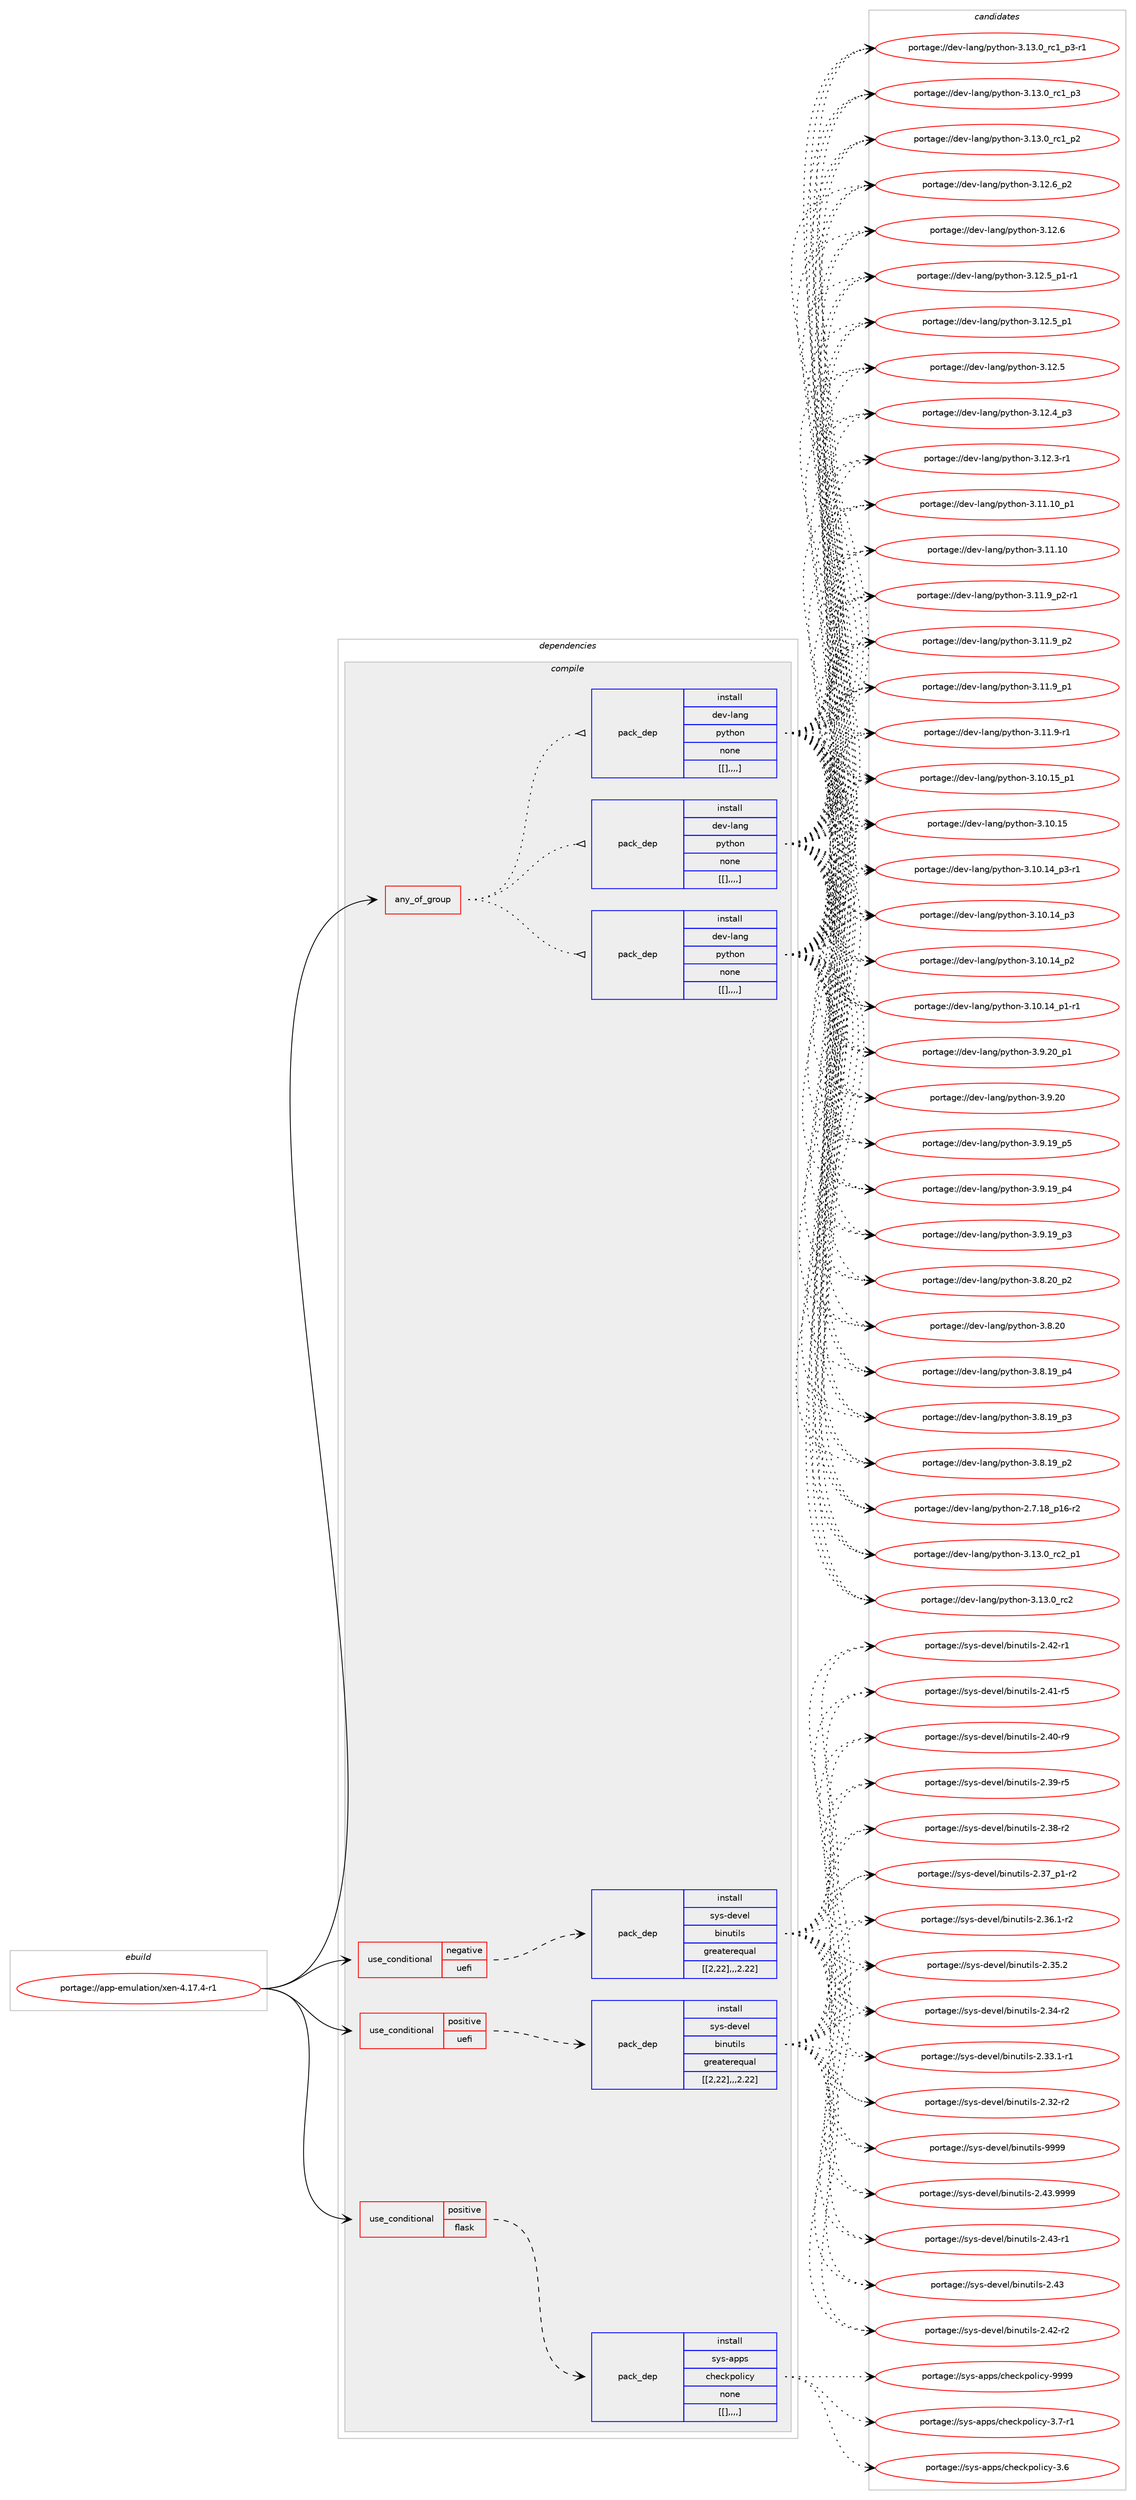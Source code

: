 digraph prolog {

# *************
# Graph options
# *************

newrank=true;
concentrate=true;
compound=true;
graph [rankdir=LR,fontname=Helvetica,fontsize=10,ranksep=1.5];#, ranksep=2.5, nodesep=0.2];
edge  [arrowhead=vee];
node  [fontname=Helvetica,fontsize=10];

# **********
# The ebuild
# **********

subgraph cluster_leftcol {
color=gray;
label=<<i>ebuild</i>>;
id [label="portage://app-emulation/xen-4.17.4-r1", color=red, width=4, href="../app-emulation/xen-4.17.4-r1.svg"];
}

# ****************
# The dependencies
# ****************

subgraph cluster_midcol {
color=gray;
label=<<i>dependencies</i>>;
subgraph cluster_compile {
fillcolor="#eeeeee";
style=filled;
label=<<i>compile</i>>;
subgraph any296 {
dependency36287 [label=<<TABLE BORDER="0" CELLBORDER="1" CELLSPACING="0" CELLPADDING="4"><TR><TD CELLPADDING="10">any_of_group</TD></TR></TABLE>>, shape=none, color=red];subgraph pack25058 {
dependency36288 [label=<<TABLE BORDER="0" CELLBORDER="1" CELLSPACING="0" CELLPADDING="4" WIDTH="220"><TR><TD ROWSPAN="6" CELLPADDING="30">pack_dep</TD></TR><TR><TD WIDTH="110">install</TD></TR><TR><TD>dev-lang</TD></TR><TR><TD>python</TD></TR><TR><TD>none</TD></TR><TR><TD>[[],,,,]</TD></TR></TABLE>>, shape=none, color=blue];
}
dependency36287:e -> dependency36288:w [weight=20,style="dotted",arrowhead="oinv"];
subgraph pack25059 {
dependency36289 [label=<<TABLE BORDER="0" CELLBORDER="1" CELLSPACING="0" CELLPADDING="4" WIDTH="220"><TR><TD ROWSPAN="6" CELLPADDING="30">pack_dep</TD></TR><TR><TD WIDTH="110">install</TD></TR><TR><TD>dev-lang</TD></TR><TR><TD>python</TD></TR><TR><TD>none</TD></TR><TR><TD>[[],,,,]</TD></TR></TABLE>>, shape=none, color=blue];
}
dependency36287:e -> dependency36289:w [weight=20,style="dotted",arrowhead="oinv"];
subgraph pack25060 {
dependency36290 [label=<<TABLE BORDER="0" CELLBORDER="1" CELLSPACING="0" CELLPADDING="4" WIDTH="220"><TR><TD ROWSPAN="6" CELLPADDING="30">pack_dep</TD></TR><TR><TD WIDTH="110">install</TD></TR><TR><TD>dev-lang</TD></TR><TR><TD>python</TD></TR><TR><TD>none</TD></TR><TR><TD>[[],,,,]</TD></TR></TABLE>>, shape=none, color=blue];
}
dependency36287:e -> dependency36290:w [weight=20,style="dotted",arrowhead="oinv"];
}
id:e -> dependency36287:w [weight=20,style="solid",arrowhead="vee"];
subgraph cond10870 {
dependency36291 [label=<<TABLE BORDER="0" CELLBORDER="1" CELLSPACING="0" CELLPADDING="4"><TR><TD ROWSPAN="3" CELLPADDING="10">use_conditional</TD></TR><TR><TD>negative</TD></TR><TR><TD>uefi</TD></TR></TABLE>>, shape=none, color=red];
subgraph pack25061 {
dependency36292 [label=<<TABLE BORDER="0" CELLBORDER="1" CELLSPACING="0" CELLPADDING="4" WIDTH="220"><TR><TD ROWSPAN="6" CELLPADDING="30">pack_dep</TD></TR><TR><TD WIDTH="110">install</TD></TR><TR><TD>sys-devel</TD></TR><TR><TD>binutils</TD></TR><TR><TD>greaterequal</TD></TR><TR><TD>[[2,22],,,2.22]</TD></TR></TABLE>>, shape=none, color=blue];
}
dependency36291:e -> dependency36292:w [weight=20,style="dashed",arrowhead="vee"];
}
id:e -> dependency36291:w [weight=20,style="solid",arrowhead="vee"];
subgraph cond10871 {
dependency36293 [label=<<TABLE BORDER="0" CELLBORDER="1" CELLSPACING="0" CELLPADDING="4"><TR><TD ROWSPAN="3" CELLPADDING="10">use_conditional</TD></TR><TR><TD>positive</TD></TR><TR><TD>flask</TD></TR></TABLE>>, shape=none, color=red];
subgraph pack25062 {
dependency36294 [label=<<TABLE BORDER="0" CELLBORDER="1" CELLSPACING="0" CELLPADDING="4" WIDTH="220"><TR><TD ROWSPAN="6" CELLPADDING="30">pack_dep</TD></TR><TR><TD WIDTH="110">install</TD></TR><TR><TD>sys-apps</TD></TR><TR><TD>checkpolicy</TD></TR><TR><TD>none</TD></TR><TR><TD>[[],,,,]</TD></TR></TABLE>>, shape=none, color=blue];
}
dependency36293:e -> dependency36294:w [weight=20,style="dashed",arrowhead="vee"];
}
id:e -> dependency36293:w [weight=20,style="solid",arrowhead="vee"];
subgraph cond10872 {
dependency36295 [label=<<TABLE BORDER="0" CELLBORDER="1" CELLSPACING="0" CELLPADDING="4"><TR><TD ROWSPAN="3" CELLPADDING="10">use_conditional</TD></TR><TR><TD>positive</TD></TR><TR><TD>uefi</TD></TR></TABLE>>, shape=none, color=red];
subgraph pack25063 {
dependency36296 [label=<<TABLE BORDER="0" CELLBORDER="1" CELLSPACING="0" CELLPADDING="4" WIDTH="220"><TR><TD ROWSPAN="6" CELLPADDING="30">pack_dep</TD></TR><TR><TD WIDTH="110">install</TD></TR><TR><TD>sys-devel</TD></TR><TR><TD>binutils</TD></TR><TR><TD>greaterequal</TD></TR><TR><TD>[[2,22],,,2.22]</TD></TR></TABLE>>, shape=none, color=blue];
}
dependency36295:e -> dependency36296:w [weight=20,style="dashed",arrowhead="vee"];
}
id:e -> dependency36295:w [weight=20,style="solid",arrowhead="vee"];
}
subgraph cluster_compileandrun {
fillcolor="#eeeeee";
style=filled;
label=<<i>compile and run</i>>;
}
subgraph cluster_run {
fillcolor="#eeeeee";
style=filled;
label=<<i>run</i>>;
}
}

# **************
# The candidates
# **************

subgraph cluster_choices {
rank=same;
color=gray;
label=<<i>candidates</i>>;

subgraph choice25058 {
color=black;
nodesep=1;
choice100101118451089711010347112121116104111110455146495146489511499509511249 [label="portage://dev-lang/python-3.13.0_rc2_p1", color=red, width=4,href="../dev-lang/python-3.13.0_rc2_p1.svg"];
choice10010111845108971101034711212111610411111045514649514648951149950 [label="portage://dev-lang/python-3.13.0_rc2", color=red, width=4,href="../dev-lang/python-3.13.0_rc2.svg"];
choice1001011184510897110103471121211161041111104551464951464895114994995112514511449 [label="portage://dev-lang/python-3.13.0_rc1_p3-r1", color=red, width=4,href="../dev-lang/python-3.13.0_rc1_p3-r1.svg"];
choice100101118451089711010347112121116104111110455146495146489511499499511251 [label="portage://dev-lang/python-3.13.0_rc1_p3", color=red, width=4,href="../dev-lang/python-3.13.0_rc1_p3.svg"];
choice100101118451089711010347112121116104111110455146495146489511499499511250 [label="portage://dev-lang/python-3.13.0_rc1_p2", color=red, width=4,href="../dev-lang/python-3.13.0_rc1_p2.svg"];
choice100101118451089711010347112121116104111110455146495046549511250 [label="portage://dev-lang/python-3.12.6_p2", color=red, width=4,href="../dev-lang/python-3.12.6_p2.svg"];
choice10010111845108971101034711212111610411111045514649504654 [label="portage://dev-lang/python-3.12.6", color=red, width=4,href="../dev-lang/python-3.12.6.svg"];
choice1001011184510897110103471121211161041111104551464950465395112494511449 [label="portage://dev-lang/python-3.12.5_p1-r1", color=red, width=4,href="../dev-lang/python-3.12.5_p1-r1.svg"];
choice100101118451089711010347112121116104111110455146495046539511249 [label="portage://dev-lang/python-3.12.5_p1", color=red, width=4,href="../dev-lang/python-3.12.5_p1.svg"];
choice10010111845108971101034711212111610411111045514649504653 [label="portage://dev-lang/python-3.12.5", color=red, width=4,href="../dev-lang/python-3.12.5.svg"];
choice100101118451089711010347112121116104111110455146495046529511251 [label="portage://dev-lang/python-3.12.4_p3", color=red, width=4,href="../dev-lang/python-3.12.4_p3.svg"];
choice100101118451089711010347112121116104111110455146495046514511449 [label="portage://dev-lang/python-3.12.3-r1", color=red, width=4,href="../dev-lang/python-3.12.3-r1.svg"];
choice10010111845108971101034711212111610411111045514649494649489511249 [label="portage://dev-lang/python-3.11.10_p1", color=red, width=4,href="../dev-lang/python-3.11.10_p1.svg"];
choice1001011184510897110103471121211161041111104551464949464948 [label="portage://dev-lang/python-3.11.10", color=red, width=4,href="../dev-lang/python-3.11.10.svg"];
choice1001011184510897110103471121211161041111104551464949465795112504511449 [label="portage://dev-lang/python-3.11.9_p2-r1", color=red, width=4,href="../dev-lang/python-3.11.9_p2-r1.svg"];
choice100101118451089711010347112121116104111110455146494946579511250 [label="portage://dev-lang/python-3.11.9_p2", color=red, width=4,href="../dev-lang/python-3.11.9_p2.svg"];
choice100101118451089711010347112121116104111110455146494946579511249 [label="portage://dev-lang/python-3.11.9_p1", color=red, width=4,href="../dev-lang/python-3.11.9_p1.svg"];
choice100101118451089711010347112121116104111110455146494946574511449 [label="portage://dev-lang/python-3.11.9-r1", color=red, width=4,href="../dev-lang/python-3.11.9-r1.svg"];
choice10010111845108971101034711212111610411111045514649484649539511249 [label="portage://dev-lang/python-3.10.15_p1", color=red, width=4,href="../dev-lang/python-3.10.15_p1.svg"];
choice1001011184510897110103471121211161041111104551464948464953 [label="portage://dev-lang/python-3.10.15", color=red, width=4,href="../dev-lang/python-3.10.15.svg"];
choice100101118451089711010347112121116104111110455146494846495295112514511449 [label="portage://dev-lang/python-3.10.14_p3-r1", color=red, width=4,href="../dev-lang/python-3.10.14_p3-r1.svg"];
choice10010111845108971101034711212111610411111045514649484649529511251 [label="portage://dev-lang/python-3.10.14_p3", color=red, width=4,href="../dev-lang/python-3.10.14_p3.svg"];
choice10010111845108971101034711212111610411111045514649484649529511250 [label="portage://dev-lang/python-3.10.14_p2", color=red, width=4,href="../dev-lang/python-3.10.14_p2.svg"];
choice100101118451089711010347112121116104111110455146494846495295112494511449 [label="portage://dev-lang/python-3.10.14_p1-r1", color=red, width=4,href="../dev-lang/python-3.10.14_p1-r1.svg"];
choice100101118451089711010347112121116104111110455146574650489511249 [label="portage://dev-lang/python-3.9.20_p1", color=red, width=4,href="../dev-lang/python-3.9.20_p1.svg"];
choice10010111845108971101034711212111610411111045514657465048 [label="portage://dev-lang/python-3.9.20", color=red, width=4,href="../dev-lang/python-3.9.20.svg"];
choice100101118451089711010347112121116104111110455146574649579511253 [label="portage://dev-lang/python-3.9.19_p5", color=red, width=4,href="../dev-lang/python-3.9.19_p5.svg"];
choice100101118451089711010347112121116104111110455146574649579511252 [label="portage://dev-lang/python-3.9.19_p4", color=red, width=4,href="../dev-lang/python-3.9.19_p4.svg"];
choice100101118451089711010347112121116104111110455146574649579511251 [label="portage://dev-lang/python-3.9.19_p3", color=red, width=4,href="../dev-lang/python-3.9.19_p3.svg"];
choice100101118451089711010347112121116104111110455146564650489511250 [label="portage://dev-lang/python-3.8.20_p2", color=red, width=4,href="../dev-lang/python-3.8.20_p2.svg"];
choice10010111845108971101034711212111610411111045514656465048 [label="portage://dev-lang/python-3.8.20", color=red, width=4,href="../dev-lang/python-3.8.20.svg"];
choice100101118451089711010347112121116104111110455146564649579511252 [label="portage://dev-lang/python-3.8.19_p4", color=red, width=4,href="../dev-lang/python-3.8.19_p4.svg"];
choice100101118451089711010347112121116104111110455146564649579511251 [label="portage://dev-lang/python-3.8.19_p3", color=red, width=4,href="../dev-lang/python-3.8.19_p3.svg"];
choice100101118451089711010347112121116104111110455146564649579511250 [label="portage://dev-lang/python-3.8.19_p2", color=red, width=4,href="../dev-lang/python-3.8.19_p2.svg"];
choice100101118451089711010347112121116104111110455046554649569511249544511450 [label="portage://dev-lang/python-2.7.18_p16-r2", color=red, width=4,href="../dev-lang/python-2.7.18_p16-r2.svg"];
dependency36288:e -> choice100101118451089711010347112121116104111110455146495146489511499509511249:w [style=dotted,weight="100"];
dependency36288:e -> choice10010111845108971101034711212111610411111045514649514648951149950:w [style=dotted,weight="100"];
dependency36288:e -> choice1001011184510897110103471121211161041111104551464951464895114994995112514511449:w [style=dotted,weight="100"];
dependency36288:e -> choice100101118451089711010347112121116104111110455146495146489511499499511251:w [style=dotted,weight="100"];
dependency36288:e -> choice100101118451089711010347112121116104111110455146495146489511499499511250:w [style=dotted,weight="100"];
dependency36288:e -> choice100101118451089711010347112121116104111110455146495046549511250:w [style=dotted,weight="100"];
dependency36288:e -> choice10010111845108971101034711212111610411111045514649504654:w [style=dotted,weight="100"];
dependency36288:e -> choice1001011184510897110103471121211161041111104551464950465395112494511449:w [style=dotted,weight="100"];
dependency36288:e -> choice100101118451089711010347112121116104111110455146495046539511249:w [style=dotted,weight="100"];
dependency36288:e -> choice10010111845108971101034711212111610411111045514649504653:w [style=dotted,weight="100"];
dependency36288:e -> choice100101118451089711010347112121116104111110455146495046529511251:w [style=dotted,weight="100"];
dependency36288:e -> choice100101118451089711010347112121116104111110455146495046514511449:w [style=dotted,weight="100"];
dependency36288:e -> choice10010111845108971101034711212111610411111045514649494649489511249:w [style=dotted,weight="100"];
dependency36288:e -> choice1001011184510897110103471121211161041111104551464949464948:w [style=dotted,weight="100"];
dependency36288:e -> choice1001011184510897110103471121211161041111104551464949465795112504511449:w [style=dotted,weight="100"];
dependency36288:e -> choice100101118451089711010347112121116104111110455146494946579511250:w [style=dotted,weight="100"];
dependency36288:e -> choice100101118451089711010347112121116104111110455146494946579511249:w [style=dotted,weight="100"];
dependency36288:e -> choice100101118451089711010347112121116104111110455146494946574511449:w [style=dotted,weight="100"];
dependency36288:e -> choice10010111845108971101034711212111610411111045514649484649539511249:w [style=dotted,weight="100"];
dependency36288:e -> choice1001011184510897110103471121211161041111104551464948464953:w [style=dotted,weight="100"];
dependency36288:e -> choice100101118451089711010347112121116104111110455146494846495295112514511449:w [style=dotted,weight="100"];
dependency36288:e -> choice10010111845108971101034711212111610411111045514649484649529511251:w [style=dotted,weight="100"];
dependency36288:e -> choice10010111845108971101034711212111610411111045514649484649529511250:w [style=dotted,weight="100"];
dependency36288:e -> choice100101118451089711010347112121116104111110455146494846495295112494511449:w [style=dotted,weight="100"];
dependency36288:e -> choice100101118451089711010347112121116104111110455146574650489511249:w [style=dotted,weight="100"];
dependency36288:e -> choice10010111845108971101034711212111610411111045514657465048:w [style=dotted,weight="100"];
dependency36288:e -> choice100101118451089711010347112121116104111110455146574649579511253:w [style=dotted,weight="100"];
dependency36288:e -> choice100101118451089711010347112121116104111110455146574649579511252:w [style=dotted,weight="100"];
dependency36288:e -> choice100101118451089711010347112121116104111110455146574649579511251:w [style=dotted,weight="100"];
dependency36288:e -> choice100101118451089711010347112121116104111110455146564650489511250:w [style=dotted,weight="100"];
dependency36288:e -> choice10010111845108971101034711212111610411111045514656465048:w [style=dotted,weight="100"];
dependency36288:e -> choice100101118451089711010347112121116104111110455146564649579511252:w [style=dotted,weight="100"];
dependency36288:e -> choice100101118451089711010347112121116104111110455146564649579511251:w [style=dotted,weight="100"];
dependency36288:e -> choice100101118451089711010347112121116104111110455146564649579511250:w [style=dotted,weight="100"];
dependency36288:e -> choice100101118451089711010347112121116104111110455046554649569511249544511450:w [style=dotted,weight="100"];
}
subgraph choice25059 {
color=black;
nodesep=1;
choice100101118451089711010347112121116104111110455146495146489511499509511249 [label="portage://dev-lang/python-3.13.0_rc2_p1", color=red, width=4,href="../dev-lang/python-3.13.0_rc2_p1.svg"];
choice10010111845108971101034711212111610411111045514649514648951149950 [label="portage://dev-lang/python-3.13.0_rc2", color=red, width=4,href="../dev-lang/python-3.13.0_rc2.svg"];
choice1001011184510897110103471121211161041111104551464951464895114994995112514511449 [label="portage://dev-lang/python-3.13.0_rc1_p3-r1", color=red, width=4,href="../dev-lang/python-3.13.0_rc1_p3-r1.svg"];
choice100101118451089711010347112121116104111110455146495146489511499499511251 [label="portage://dev-lang/python-3.13.0_rc1_p3", color=red, width=4,href="../dev-lang/python-3.13.0_rc1_p3.svg"];
choice100101118451089711010347112121116104111110455146495146489511499499511250 [label="portage://dev-lang/python-3.13.0_rc1_p2", color=red, width=4,href="../dev-lang/python-3.13.0_rc1_p2.svg"];
choice100101118451089711010347112121116104111110455146495046549511250 [label="portage://dev-lang/python-3.12.6_p2", color=red, width=4,href="../dev-lang/python-3.12.6_p2.svg"];
choice10010111845108971101034711212111610411111045514649504654 [label="portage://dev-lang/python-3.12.6", color=red, width=4,href="../dev-lang/python-3.12.6.svg"];
choice1001011184510897110103471121211161041111104551464950465395112494511449 [label="portage://dev-lang/python-3.12.5_p1-r1", color=red, width=4,href="../dev-lang/python-3.12.5_p1-r1.svg"];
choice100101118451089711010347112121116104111110455146495046539511249 [label="portage://dev-lang/python-3.12.5_p1", color=red, width=4,href="../dev-lang/python-3.12.5_p1.svg"];
choice10010111845108971101034711212111610411111045514649504653 [label="portage://dev-lang/python-3.12.5", color=red, width=4,href="../dev-lang/python-3.12.5.svg"];
choice100101118451089711010347112121116104111110455146495046529511251 [label="portage://dev-lang/python-3.12.4_p3", color=red, width=4,href="../dev-lang/python-3.12.4_p3.svg"];
choice100101118451089711010347112121116104111110455146495046514511449 [label="portage://dev-lang/python-3.12.3-r1", color=red, width=4,href="../dev-lang/python-3.12.3-r1.svg"];
choice10010111845108971101034711212111610411111045514649494649489511249 [label="portage://dev-lang/python-3.11.10_p1", color=red, width=4,href="../dev-lang/python-3.11.10_p1.svg"];
choice1001011184510897110103471121211161041111104551464949464948 [label="portage://dev-lang/python-3.11.10", color=red, width=4,href="../dev-lang/python-3.11.10.svg"];
choice1001011184510897110103471121211161041111104551464949465795112504511449 [label="portage://dev-lang/python-3.11.9_p2-r1", color=red, width=4,href="../dev-lang/python-3.11.9_p2-r1.svg"];
choice100101118451089711010347112121116104111110455146494946579511250 [label="portage://dev-lang/python-3.11.9_p2", color=red, width=4,href="../dev-lang/python-3.11.9_p2.svg"];
choice100101118451089711010347112121116104111110455146494946579511249 [label="portage://dev-lang/python-3.11.9_p1", color=red, width=4,href="../dev-lang/python-3.11.9_p1.svg"];
choice100101118451089711010347112121116104111110455146494946574511449 [label="portage://dev-lang/python-3.11.9-r1", color=red, width=4,href="../dev-lang/python-3.11.9-r1.svg"];
choice10010111845108971101034711212111610411111045514649484649539511249 [label="portage://dev-lang/python-3.10.15_p1", color=red, width=4,href="../dev-lang/python-3.10.15_p1.svg"];
choice1001011184510897110103471121211161041111104551464948464953 [label="portage://dev-lang/python-3.10.15", color=red, width=4,href="../dev-lang/python-3.10.15.svg"];
choice100101118451089711010347112121116104111110455146494846495295112514511449 [label="portage://dev-lang/python-3.10.14_p3-r1", color=red, width=4,href="../dev-lang/python-3.10.14_p3-r1.svg"];
choice10010111845108971101034711212111610411111045514649484649529511251 [label="portage://dev-lang/python-3.10.14_p3", color=red, width=4,href="../dev-lang/python-3.10.14_p3.svg"];
choice10010111845108971101034711212111610411111045514649484649529511250 [label="portage://dev-lang/python-3.10.14_p2", color=red, width=4,href="../dev-lang/python-3.10.14_p2.svg"];
choice100101118451089711010347112121116104111110455146494846495295112494511449 [label="portage://dev-lang/python-3.10.14_p1-r1", color=red, width=4,href="../dev-lang/python-3.10.14_p1-r1.svg"];
choice100101118451089711010347112121116104111110455146574650489511249 [label="portage://dev-lang/python-3.9.20_p1", color=red, width=4,href="../dev-lang/python-3.9.20_p1.svg"];
choice10010111845108971101034711212111610411111045514657465048 [label="portage://dev-lang/python-3.9.20", color=red, width=4,href="../dev-lang/python-3.9.20.svg"];
choice100101118451089711010347112121116104111110455146574649579511253 [label="portage://dev-lang/python-3.9.19_p5", color=red, width=4,href="../dev-lang/python-3.9.19_p5.svg"];
choice100101118451089711010347112121116104111110455146574649579511252 [label="portage://dev-lang/python-3.9.19_p4", color=red, width=4,href="../dev-lang/python-3.9.19_p4.svg"];
choice100101118451089711010347112121116104111110455146574649579511251 [label="portage://dev-lang/python-3.9.19_p3", color=red, width=4,href="../dev-lang/python-3.9.19_p3.svg"];
choice100101118451089711010347112121116104111110455146564650489511250 [label="portage://dev-lang/python-3.8.20_p2", color=red, width=4,href="../dev-lang/python-3.8.20_p2.svg"];
choice10010111845108971101034711212111610411111045514656465048 [label="portage://dev-lang/python-3.8.20", color=red, width=4,href="../dev-lang/python-3.8.20.svg"];
choice100101118451089711010347112121116104111110455146564649579511252 [label="portage://dev-lang/python-3.8.19_p4", color=red, width=4,href="../dev-lang/python-3.8.19_p4.svg"];
choice100101118451089711010347112121116104111110455146564649579511251 [label="portage://dev-lang/python-3.8.19_p3", color=red, width=4,href="../dev-lang/python-3.8.19_p3.svg"];
choice100101118451089711010347112121116104111110455146564649579511250 [label="portage://dev-lang/python-3.8.19_p2", color=red, width=4,href="../dev-lang/python-3.8.19_p2.svg"];
choice100101118451089711010347112121116104111110455046554649569511249544511450 [label="portage://dev-lang/python-2.7.18_p16-r2", color=red, width=4,href="../dev-lang/python-2.7.18_p16-r2.svg"];
dependency36289:e -> choice100101118451089711010347112121116104111110455146495146489511499509511249:w [style=dotted,weight="100"];
dependency36289:e -> choice10010111845108971101034711212111610411111045514649514648951149950:w [style=dotted,weight="100"];
dependency36289:e -> choice1001011184510897110103471121211161041111104551464951464895114994995112514511449:w [style=dotted,weight="100"];
dependency36289:e -> choice100101118451089711010347112121116104111110455146495146489511499499511251:w [style=dotted,weight="100"];
dependency36289:e -> choice100101118451089711010347112121116104111110455146495146489511499499511250:w [style=dotted,weight="100"];
dependency36289:e -> choice100101118451089711010347112121116104111110455146495046549511250:w [style=dotted,weight="100"];
dependency36289:e -> choice10010111845108971101034711212111610411111045514649504654:w [style=dotted,weight="100"];
dependency36289:e -> choice1001011184510897110103471121211161041111104551464950465395112494511449:w [style=dotted,weight="100"];
dependency36289:e -> choice100101118451089711010347112121116104111110455146495046539511249:w [style=dotted,weight="100"];
dependency36289:e -> choice10010111845108971101034711212111610411111045514649504653:w [style=dotted,weight="100"];
dependency36289:e -> choice100101118451089711010347112121116104111110455146495046529511251:w [style=dotted,weight="100"];
dependency36289:e -> choice100101118451089711010347112121116104111110455146495046514511449:w [style=dotted,weight="100"];
dependency36289:e -> choice10010111845108971101034711212111610411111045514649494649489511249:w [style=dotted,weight="100"];
dependency36289:e -> choice1001011184510897110103471121211161041111104551464949464948:w [style=dotted,weight="100"];
dependency36289:e -> choice1001011184510897110103471121211161041111104551464949465795112504511449:w [style=dotted,weight="100"];
dependency36289:e -> choice100101118451089711010347112121116104111110455146494946579511250:w [style=dotted,weight="100"];
dependency36289:e -> choice100101118451089711010347112121116104111110455146494946579511249:w [style=dotted,weight="100"];
dependency36289:e -> choice100101118451089711010347112121116104111110455146494946574511449:w [style=dotted,weight="100"];
dependency36289:e -> choice10010111845108971101034711212111610411111045514649484649539511249:w [style=dotted,weight="100"];
dependency36289:e -> choice1001011184510897110103471121211161041111104551464948464953:w [style=dotted,weight="100"];
dependency36289:e -> choice100101118451089711010347112121116104111110455146494846495295112514511449:w [style=dotted,weight="100"];
dependency36289:e -> choice10010111845108971101034711212111610411111045514649484649529511251:w [style=dotted,weight="100"];
dependency36289:e -> choice10010111845108971101034711212111610411111045514649484649529511250:w [style=dotted,weight="100"];
dependency36289:e -> choice100101118451089711010347112121116104111110455146494846495295112494511449:w [style=dotted,weight="100"];
dependency36289:e -> choice100101118451089711010347112121116104111110455146574650489511249:w [style=dotted,weight="100"];
dependency36289:e -> choice10010111845108971101034711212111610411111045514657465048:w [style=dotted,weight="100"];
dependency36289:e -> choice100101118451089711010347112121116104111110455146574649579511253:w [style=dotted,weight="100"];
dependency36289:e -> choice100101118451089711010347112121116104111110455146574649579511252:w [style=dotted,weight="100"];
dependency36289:e -> choice100101118451089711010347112121116104111110455146574649579511251:w [style=dotted,weight="100"];
dependency36289:e -> choice100101118451089711010347112121116104111110455146564650489511250:w [style=dotted,weight="100"];
dependency36289:e -> choice10010111845108971101034711212111610411111045514656465048:w [style=dotted,weight="100"];
dependency36289:e -> choice100101118451089711010347112121116104111110455146564649579511252:w [style=dotted,weight="100"];
dependency36289:e -> choice100101118451089711010347112121116104111110455146564649579511251:w [style=dotted,weight="100"];
dependency36289:e -> choice100101118451089711010347112121116104111110455146564649579511250:w [style=dotted,weight="100"];
dependency36289:e -> choice100101118451089711010347112121116104111110455046554649569511249544511450:w [style=dotted,weight="100"];
}
subgraph choice25060 {
color=black;
nodesep=1;
choice100101118451089711010347112121116104111110455146495146489511499509511249 [label="portage://dev-lang/python-3.13.0_rc2_p1", color=red, width=4,href="../dev-lang/python-3.13.0_rc2_p1.svg"];
choice10010111845108971101034711212111610411111045514649514648951149950 [label="portage://dev-lang/python-3.13.0_rc2", color=red, width=4,href="../dev-lang/python-3.13.0_rc2.svg"];
choice1001011184510897110103471121211161041111104551464951464895114994995112514511449 [label="portage://dev-lang/python-3.13.0_rc1_p3-r1", color=red, width=4,href="../dev-lang/python-3.13.0_rc1_p3-r1.svg"];
choice100101118451089711010347112121116104111110455146495146489511499499511251 [label="portage://dev-lang/python-3.13.0_rc1_p3", color=red, width=4,href="../dev-lang/python-3.13.0_rc1_p3.svg"];
choice100101118451089711010347112121116104111110455146495146489511499499511250 [label="portage://dev-lang/python-3.13.0_rc1_p2", color=red, width=4,href="../dev-lang/python-3.13.0_rc1_p2.svg"];
choice100101118451089711010347112121116104111110455146495046549511250 [label="portage://dev-lang/python-3.12.6_p2", color=red, width=4,href="../dev-lang/python-3.12.6_p2.svg"];
choice10010111845108971101034711212111610411111045514649504654 [label="portage://dev-lang/python-3.12.6", color=red, width=4,href="../dev-lang/python-3.12.6.svg"];
choice1001011184510897110103471121211161041111104551464950465395112494511449 [label="portage://dev-lang/python-3.12.5_p1-r1", color=red, width=4,href="../dev-lang/python-3.12.5_p1-r1.svg"];
choice100101118451089711010347112121116104111110455146495046539511249 [label="portage://dev-lang/python-3.12.5_p1", color=red, width=4,href="../dev-lang/python-3.12.5_p1.svg"];
choice10010111845108971101034711212111610411111045514649504653 [label="portage://dev-lang/python-3.12.5", color=red, width=4,href="../dev-lang/python-3.12.5.svg"];
choice100101118451089711010347112121116104111110455146495046529511251 [label="portage://dev-lang/python-3.12.4_p3", color=red, width=4,href="../dev-lang/python-3.12.4_p3.svg"];
choice100101118451089711010347112121116104111110455146495046514511449 [label="portage://dev-lang/python-3.12.3-r1", color=red, width=4,href="../dev-lang/python-3.12.3-r1.svg"];
choice10010111845108971101034711212111610411111045514649494649489511249 [label="portage://dev-lang/python-3.11.10_p1", color=red, width=4,href="../dev-lang/python-3.11.10_p1.svg"];
choice1001011184510897110103471121211161041111104551464949464948 [label="portage://dev-lang/python-3.11.10", color=red, width=4,href="../dev-lang/python-3.11.10.svg"];
choice1001011184510897110103471121211161041111104551464949465795112504511449 [label="portage://dev-lang/python-3.11.9_p2-r1", color=red, width=4,href="../dev-lang/python-3.11.9_p2-r1.svg"];
choice100101118451089711010347112121116104111110455146494946579511250 [label="portage://dev-lang/python-3.11.9_p2", color=red, width=4,href="../dev-lang/python-3.11.9_p2.svg"];
choice100101118451089711010347112121116104111110455146494946579511249 [label="portage://dev-lang/python-3.11.9_p1", color=red, width=4,href="../dev-lang/python-3.11.9_p1.svg"];
choice100101118451089711010347112121116104111110455146494946574511449 [label="portage://dev-lang/python-3.11.9-r1", color=red, width=4,href="../dev-lang/python-3.11.9-r1.svg"];
choice10010111845108971101034711212111610411111045514649484649539511249 [label="portage://dev-lang/python-3.10.15_p1", color=red, width=4,href="../dev-lang/python-3.10.15_p1.svg"];
choice1001011184510897110103471121211161041111104551464948464953 [label="portage://dev-lang/python-3.10.15", color=red, width=4,href="../dev-lang/python-3.10.15.svg"];
choice100101118451089711010347112121116104111110455146494846495295112514511449 [label="portage://dev-lang/python-3.10.14_p3-r1", color=red, width=4,href="../dev-lang/python-3.10.14_p3-r1.svg"];
choice10010111845108971101034711212111610411111045514649484649529511251 [label="portage://dev-lang/python-3.10.14_p3", color=red, width=4,href="../dev-lang/python-3.10.14_p3.svg"];
choice10010111845108971101034711212111610411111045514649484649529511250 [label="portage://dev-lang/python-3.10.14_p2", color=red, width=4,href="../dev-lang/python-3.10.14_p2.svg"];
choice100101118451089711010347112121116104111110455146494846495295112494511449 [label="portage://dev-lang/python-3.10.14_p1-r1", color=red, width=4,href="../dev-lang/python-3.10.14_p1-r1.svg"];
choice100101118451089711010347112121116104111110455146574650489511249 [label="portage://dev-lang/python-3.9.20_p1", color=red, width=4,href="../dev-lang/python-3.9.20_p1.svg"];
choice10010111845108971101034711212111610411111045514657465048 [label="portage://dev-lang/python-3.9.20", color=red, width=4,href="../dev-lang/python-3.9.20.svg"];
choice100101118451089711010347112121116104111110455146574649579511253 [label="portage://dev-lang/python-3.9.19_p5", color=red, width=4,href="../dev-lang/python-3.9.19_p5.svg"];
choice100101118451089711010347112121116104111110455146574649579511252 [label="portage://dev-lang/python-3.9.19_p4", color=red, width=4,href="../dev-lang/python-3.9.19_p4.svg"];
choice100101118451089711010347112121116104111110455146574649579511251 [label="portage://dev-lang/python-3.9.19_p3", color=red, width=4,href="../dev-lang/python-3.9.19_p3.svg"];
choice100101118451089711010347112121116104111110455146564650489511250 [label="portage://dev-lang/python-3.8.20_p2", color=red, width=4,href="../dev-lang/python-3.8.20_p2.svg"];
choice10010111845108971101034711212111610411111045514656465048 [label="portage://dev-lang/python-3.8.20", color=red, width=4,href="../dev-lang/python-3.8.20.svg"];
choice100101118451089711010347112121116104111110455146564649579511252 [label="portage://dev-lang/python-3.8.19_p4", color=red, width=4,href="../dev-lang/python-3.8.19_p4.svg"];
choice100101118451089711010347112121116104111110455146564649579511251 [label="portage://dev-lang/python-3.8.19_p3", color=red, width=4,href="../dev-lang/python-3.8.19_p3.svg"];
choice100101118451089711010347112121116104111110455146564649579511250 [label="portage://dev-lang/python-3.8.19_p2", color=red, width=4,href="../dev-lang/python-3.8.19_p2.svg"];
choice100101118451089711010347112121116104111110455046554649569511249544511450 [label="portage://dev-lang/python-2.7.18_p16-r2", color=red, width=4,href="../dev-lang/python-2.7.18_p16-r2.svg"];
dependency36290:e -> choice100101118451089711010347112121116104111110455146495146489511499509511249:w [style=dotted,weight="100"];
dependency36290:e -> choice10010111845108971101034711212111610411111045514649514648951149950:w [style=dotted,weight="100"];
dependency36290:e -> choice1001011184510897110103471121211161041111104551464951464895114994995112514511449:w [style=dotted,weight="100"];
dependency36290:e -> choice100101118451089711010347112121116104111110455146495146489511499499511251:w [style=dotted,weight="100"];
dependency36290:e -> choice100101118451089711010347112121116104111110455146495146489511499499511250:w [style=dotted,weight="100"];
dependency36290:e -> choice100101118451089711010347112121116104111110455146495046549511250:w [style=dotted,weight="100"];
dependency36290:e -> choice10010111845108971101034711212111610411111045514649504654:w [style=dotted,weight="100"];
dependency36290:e -> choice1001011184510897110103471121211161041111104551464950465395112494511449:w [style=dotted,weight="100"];
dependency36290:e -> choice100101118451089711010347112121116104111110455146495046539511249:w [style=dotted,weight="100"];
dependency36290:e -> choice10010111845108971101034711212111610411111045514649504653:w [style=dotted,weight="100"];
dependency36290:e -> choice100101118451089711010347112121116104111110455146495046529511251:w [style=dotted,weight="100"];
dependency36290:e -> choice100101118451089711010347112121116104111110455146495046514511449:w [style=dotted,weight="100"];
dependency36290:e -> choice10010111845108971101034711212111610411111045514649494649489511249:w [style=dotted,weight="100"];
dependency36290:e -> choice1001011184510897110103471121211161041111104551464949464948:w [style=dotted,weight="100"];
dependency36290:e -> choice1001011184510897110103471121211161041111104551464949465795112504511449:w [style=dotted,weight="100"];
dependency36290:e -> choice100101118451089711010347112121116104111110455146494946579511250:w [style=dotted,weight="100"];
dependency36290:e -> choice100101118451089711010347112121116104111110455146494946579511249:w [style=dotted,weight="100"];
dependency36290:e -> choice100101118451089711010347112121116104111110455146494946574511449:w [style=dotted,weight="100"];
dependency36290:e -> choice10010111845108971101034711212111610411111045514649484649539511249:w [style=dotted,weight="100"];
dependency36290:e -> choice1001011184510897110103471121211161041111104551464948464953:w [style=dotted,weight="100"];
dependency36290:e -> choice100101118451089711010347112121116104111110455146494846495295112514511449:w [style=dotted,weight="100"];
dependency36290:e -> choice10010111845108971101034711212111610411111045514649484649529511251:w [style=dotted,weight="100"];
dependency36290:e -> choice10010111845108971101034711212111610411111045514649484649529511250:w [style=dotted,weight="100"];
dependency36290:e -> choice100101118451089711010347112121116104111110455146494846495295112494511449:w [style=dotted,weight="100"];
dependency36290:e -> choice100101118451089711010347112121116104111110455146574650489511249:w [style=dotted,weight="100"];
dependency36290:e -> choice10010111845108971101034711212111610411111045514657465048:w [style=dotted,weight="100"];
dependency36290:e -> choice100101118451089711010347112121116104111110455146574649579511253:w [style=dotted,weight="100"];
dependency36290:e -> choice100101118451089711010347112121116104111110455146574649579511252:w [style=dotted,weight="100"];
dependency36290:e -> choice100101118451089711010347112121116104111110455146574649579511251:w [style=dotted,weight="100"];
dependency36290:e -> choice100101118451089711010347112121116104111110455146564650489511250:w [style=dotted,weight="100"];
dependency36290:e -> choice10010111845108971101034711212111610411111045514656465048:w [style=dotted,weight="100"];
dependency36290:e -> choice100101118451089711010347112121116104111110455146564649579511252:w [style=dotted,weight="100"];
dependency36290:e -> choice100101118451089711010347112121116104111110455146564649579511251:w [style=dotted,weight="100"];
dependency36290:e -> choice100101118451089711010347112121116104111110455146564649579511250:w [style=dotted,weight="100"];
dependency36290:e -> choice100101118451089711010347112121116104111110455046554649569511249544511450:w [style=dotted,weight="100"];
}
subgraph choice25061 {
color=black;
nodesep=1;
choice1151211154510010111810110847981051101171161051081154557575757 [label="portage://sys-devel/binutils-9999", color=red, width=4,href="../sys-devel/binutils-9999.svg"];
choice11512111545100101118101108479810511011711610510811545504652514657575757 [label="portage://sys-devel/binutils-2.43.9999", color=red, width=4,href="../sys-devel/binutils-2.43.9999.svg"];
choice11512111545100101118101108479810511011711610510811545504652514511449 [label="portage://sys-devel/binutils-2.43-r1", color=red, width=4,href="../sys-devel/binutils-2.43-r1.svg"];
choice1151211154510010111810110847981051101171161051081154550465251 [label="portage://sys-devel/binutils-2.43", color=red, width=4,href="../sys-devel/binutils-2.43.svg"];
choice11512111545100101118101108479810511011711610510811545504652504511450 [label="portage://sys-devel/binutils-2.42-r2", color=red, width=4,href="../sys-devel/binutils-2.42-r2.svg"];
choice11512111545100101118101108479810511011711610510811545504652504511449 [label="portage://sys-devel/binutils-2.42-r1", color=red, width=4,href="../sys-devel/binutils-2.42-r1.svg"];
choice11512111545100101118101108479810511011711610510811545504652494511453 [label="portage://sys-devel/binutils-2.41-r5", color=red, width=4,href="../sys-devel/binutils-2.41-r5.svg"];
choice11512111545100101118101108479810511011711610510811545504652484511457 [label="portage://sys-devel/binutils-2.40-r9", color=red, width=4,href="../sys-devel/binutils-2.40-r9.svg"];
choice11512111545100101118101108479810511011711610510811545504651574511453 [label="portage://sys-devel/binutils-2.39-r5", color=red, width=4,href="../sys-devel/binutils-2.39-r5.svg"];
choice11512111545100101118101108479810511011711610510811545504651564511450 [label="portage://sys-devel/binutils-2.38-r2", color=red, width=4,href="../sys-devel/binutils-2.38-r2.svg"];
choice115121115451001011181011084798105110117116105108115455046515595112494511450 [label="portage://sys-devel/binutils-2.37_p1-r2", color=red, width=4,href="../sys-devel/binutils-2.37_p1-r2.svg"];
choice115121115451001011181011084798105110117116105108115455046515446494511450 [label="portage://sys-devel/binutils-2.36.1-r2", color=red, width=4,href="../sys-devel/binutils-2.36.1-r2.svg"];
choice11512111545100101118101108479810511011711610510811545504651534650 [label="portage://sys-devel/binutils-2.35.2", color=red, width=4,href="../sys-devel/binutils-2.35.2.svg"];
choice11512111545100101118101108479810511011711610510811545504651524511450 [label="portage://sys-devel/binutils-2.34-r2", color=red, width=4,href="../sys-devel/binutils-2.34-r2.svg"];
choice115121115451001011181011084798105110117116105108115455046515146494511449 [label="portage://sys-devel/binutils-2.33.1-r1", color=red, width=4,href="../sys-devel/binutils-2.33.1-r1.svg"];
choice11512111545100101118101108479810511011711610510811545504651504511450 [label="portage://sys-devel/binutils-2.32-r2", color=red, width=4,href="../sys-devel/binutils-2.32-r2.svg"];
dependency36292:e -> choice1151211154510010111810110847981051101171161051081154557575757:w [style=dotted,weight="100"];
dependency36292:e -> choice11512111545100101118101108479810511011711610510811545504652514657575757:w [style=dotted,weight="100"];
dependency36292:e -> choice11512111545100101118101108479810511011711610510811545504652514511449:w [style=dotted,weight="100"];
dependency36292:e -> choice1151211154510010111810110847981051101171161051081154550465251:w [style=dotted,weight="100"];
dependency36292:e -> choice11512111545100101118101108479810511011711610510811545504652504511450:w [style=dotted,weight="100"];
dependency36292:e -> choice11512111545100101118101108479810511011711610510811545504652504511449:w [style=dotted,weight="100"];
dependency36292:e -> choice11512111545100101118101108479810511011711610510811545504652494511453:w [style=dotted,weight="100"];
dependency36292:e -> choice11512111545100101118101108479810511011711610510811545504652484511457:w [style=dotted,weight="100"];
dependency36292:e -> choice11512111545100101118101108479810511011711610510811545504651574511453:w [style=dotted,weight="100"];
dependency36292:e -> choice11512111545100101118101108479810511011711610510811545504651564511450:w [style=dotted,weight="100"];
dependency36292:e -> choice115121115451001011181011084798105110117116105108115455046515595112494511450:w [style=dotted,weight="100"];
dependency36292:e -> choice115121115451001011181011084798105110117116105108115455046515446494511450:w [style=dotted,weight="100"];
dependency36292:e -> choice11512111545100101118101108479810511011711610510811545504651534650:w [style=dotted,weight="100"];
dependency36292:e -> choice11512111545100101118101108479810511011711610510811545504651524511450:w [style=dotted,weight="100"];
dependency36292:e -> choice115121115451001011181011084798105110117116105108115455046515146494511449:w [style=dotted,weight="100"];
dependency36292:e -> choice11512111545100101118101108479810511011711610510811545504651504511450:w [style=dotted,weight="100"];
}
subgraph choice25062 {
color=black;
nodesep=1;
choice1151211154597112112115479910410199107112111108105991214557575757 [label="portage://sys-apps/checkpolicy-9999", color=red, width=4,href="../sys-apps/checkpolicy-9999.svg"];
choice115121115459711211211547991041019910711211110810599121455146554511449 [label="portage://sys-apps/checkpolicy-3.7-r1", color=red, width=4,href="../sys-apps/checkpolicy-3.7-r1.svg"];
choice11512111545971121121154799104101991071121111081059912145514654 [label="portage://sys-apps/checkpolicy-3.6", color=red, width=4,href="../sys-apps/checkpolicy-3.6.svg"];
dependency36294:e -> choice1151211154597112112115479910410199107112111108105991214557575757:w [style=dotted,weight="100"];
dependency36294:e -> choice115121115459711211211547991041019910711211110810599121455146554511449:w [style=dotted,weight="100"];
dependency36294:e -> choice11512111545971121121154799104101991071121111081059912145514654:w [style=dotted,weight="100"];
}
subgraph choice25063 {
color=black;
nodesep=1;
choice1151211154510010111810110847981051101171161051081154557575757 [label="portage://sys-devel/binutils-9999", color=red, width=4,href="../sys-devel/binutils-9999.svg"];
choice11512111545100101118101108479810511011711610510811545504652514657575757 [label="portage://sys-devel/binutils-2.43.9999", color=red, width=4,href="../sys-devel/binutils-2.43.9999.svg"];
choice11512111545100101118101108479810511011711610510811545504652514511449 [label="portage://sys-devel/binutils-2.43-r1", color=red, width=4,href="../sys-devel/binutils-2.43-r1.svg"];
choice1151211154510010111810110847981051101171161051081154550465251 [label="portage://sys-devel/binutils-2.43", color=red, width=4,href="../sys-devel/binutils-2.43.svg"];
choice11512111545100101118101108479810511011711610510811545504652504511450 [label="portage://sys-devel/binutils-2.42-r2", color=red, width=4,href="../sys-devel/binutils-2.42-r2.svg"];
choice11512111545100101118101108479810511011711610510811545504652504511449 [label="portage://sys-devel/binutils-2.42-r1", color=red, width=4,href="../sys-devel/binutils-2.42-r1.svg"];
choice11512111545100101118101108479810511011711610510811545504652494511453 [label="portage://sys-devel/binutils-2.41-r5", color=red, width=4,href="../sys-devel/binutils-2.41-r5.svg"];
choice11512111545100101118101108479810511011711610510811545504652484511457 [label="portage://sys-devel/binutils-2.40-r9", color=red, width=4,href="../sys-devel/binutils-2.40-r9.svg"];
choice11512111545100101118101108479810511011711610510811545504651574511453 [label="portage://sys-devel/binutils-2.39-r5", color=red, width=4,href="../sys-devel/binutils-2.39-r5.svg"];
choice11512111545100101118101108479810511011711610510811545504651564511450 [label="portage://sys-devel/binutils-2.38-r2", color=red, width=4,href="../sys-devel/binutils-2.38-r2.svg"];
choice115121115451001011181011084798105110117116105108115455046515595112494511450 [label="portage://sys-devel/binutils-2.37_p1-r2", color=red, width=4,href="../sys-devel/binutils-2.37_p1-r2.svg"];
choice115121115451001011181011084798105110117116105108115455046515446494511450 [label="portage://sys-devel/binutils-2.36.1-r2", color=red, width=4,href="../sys-devel/binutils-2.36.1-r2.svg"];
choice11512111545100101118101108479810511011711610510811545504651534650 [label="portage://sys-devel/binutils-2.35.2", color=red, width=4,href="../sys-devel/binutils-2.35.2.svg"];
choice11512111545100101118101108479810511011711610510811545504651524511450 [label="portage://sys-devel/binutils-2.34-r2", color=red, width=4,href="../sys-devel/binutils-2.34-r2.svg"];
choice115121115451001011181011084798105110117116105108115455046515146494511449 [label="portage://sys-devel/binutils-2.33.1-r1", color=red, width=4,href="../sys-devel/binutils-2.33.1-r1.svg"];
choice11512111545100101118101108479810511011711610510811545504651504511450 [label="portage://sys-devel/binutils-2.32-r2", color=red, width=4,href="../sys-devel/binutils-2.32-r2.svg"];
dependency36296:e -> choice1151211154510010111810110847981051101171161051081154557575757:w [style=dotted,weight="100"];
dependency36296:e -> choice11512111545100101118101108479810511011711610510811545504652514657575757:w [style=dotted,weight="100"];
dependency36296:e -> choice11512111545100101118101108479810511011711610510811545504652514511449:w [style=dotted,weight="100"];
dependency36296:e -> choice1151211154510010111810110847981051101171161051081154550465251:w [style=dotted,weight="100"];
dependency36296:e -> choice11512111545100101118101108479810511011711610510811545504652504511450:w [style=dotted,weight="100"];
dependency36296:e -> choice11512111545100101118101108479810511011711610510811545504652504511449:w [style=dotted,weight="100"];
dependency36296:e -> choice11512111545100101118101108479810511011711610510811545504652494511453:w [style=dotted,weight="100"];
dependency36296:e -> choice11512111545100101118101108479810511011711610510811545504652484511457:w [style=dotted,weight="100"];
dependency36296:e -> choice11512111545100101118101108479810511011711610510811545504651574511453:w [style=dotted,weight="100"];
dependency36296:e -> choice11512111545100101118101108479810511011711610510811545504651564511450:w [style=dotted,weight="100"];
dependency36296:e -> choice115121115451001011181011084798105110117116105108115455046515595112494511450:w [style=dotted,weight="100"];
dependency36296:e -> choice115121115451001011181011084798105110117116105108115455046515446494511450:w [style=dotted,weight="100"];
dependency36296:e -> choice11512111545100101118101108479810511011711610510811545504651534650:w [style=dotted,weight="100"];
dependency36296:e -> choice11512111545100101118101108479810511011711610510811545504651524511450:w [style=dotted,weight="100"];
dependency36296:e -> choice115121115451001011181011084798105110117116105108115455046515146494511449:w [style=dotted,weight="100"];
dependency36296:e -> choice11512111545100101118101108479810511011711610510811545504651504511450:w [style=dotted,weight="100"];
}
}

}

